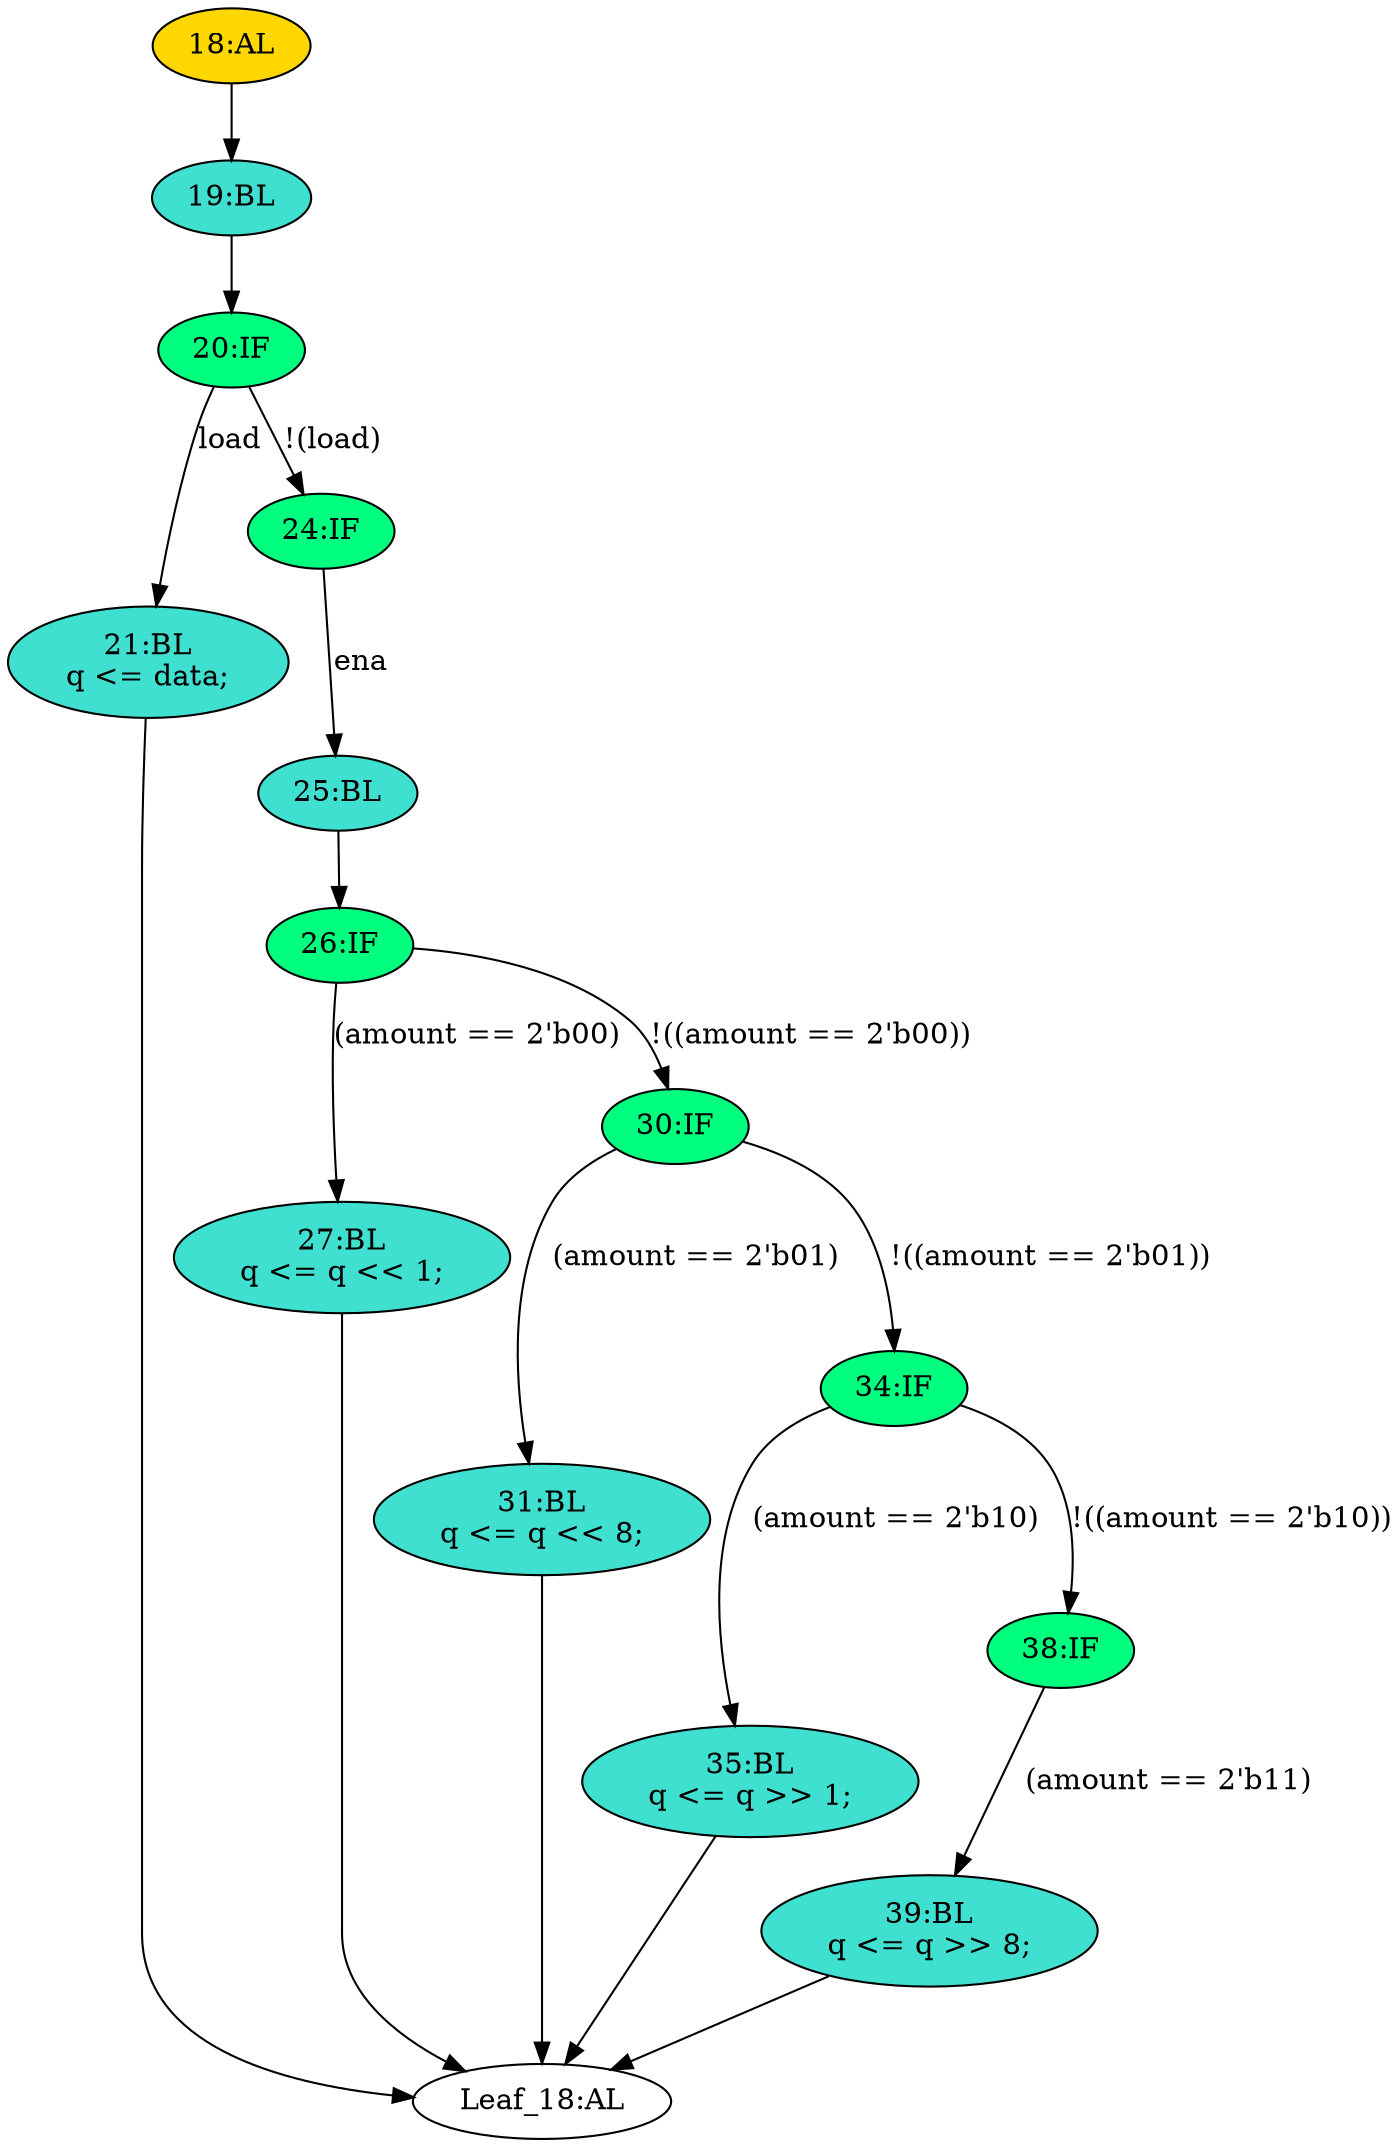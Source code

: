strict digraph "" {
	node [label="\N"];
	"35:BL"	[ast="<pyverilog.vparser.ast.Block object at 0x7f31b5b23d90>",
		fillcolor=turquoise,
		label="35:BL
q <= q >> 1;",
		statements="[<pyverilog.vparser.ast.NonblockingSubstitution object at 0x7f31b5b23ad0>]",
		style=filled,
		typ=Block];
	"Leaf_18:AL"	[def_var="['q']",
		label="Leaf_18:AL"];
	"35:BL" -> "Leaf_18:AL"	[cond="[]",
		lineno=None];
	"19:BL"	[ast="<pyverilog.vparser.ast.Block object at 0x7f31b5b23dd0>",
		fillcolor=turquoise,
		label="19:BL",
		statements="[]",
		style=filled,
		typ=Block];
	"20:IF"	[ast="<pyverilog.vparser.ast.IfStatement object at 0x7f31b5b23e10>",
		fillcolor=springgreen,
		label="20:IF",
		statements="[]",
		style=filled,
		typ=IfStatement];
	"19:BL" -> "20:IF"	[cond="[]",
		lineno=None];
	"21:BL"	[ast="<pyverilog.vparser.ast.Block object at 0x7f31b53f9a90>",
		fillcolor=turquoise,
		label="21:BL
q <= data;",
		statements="[<pyverilog.vparser.ast.NonblockingSubstitution object at 0x7f31b53f9ad0>]",
		style=filled,
		typ=Block];
	"21:BL" -> "Leaf_18:AL"	[cond="[]",
		lineno=None];
	"31:BL"	[ast="<pyverilog.vparser.ast.Block object at 0x7f31b53f9410>",
		fillcolor=turquoise,
		label="31:BL
q <= q << 8;",
		statements="[<pyverilog.vparser.ast.NonblockingSubstitution object at 0x7f31b53f9450>]",
		style=filled,
		typ=Block];
	"31:BL" -> "Leaf_18:AL"	[cond="[]",
		lineno=None];
	"39:BL"	[ast="<pyverilog.vparser.ast.Block object at 0x7f31b53f9090>",
		fillcolor=turquoise,
		label="39:BL
q <= q >> 8;",
		statements="[<pyverilog.vparser.ast.NonblockingSubstitution object at 0x7f31b53f90d0>]",
		style=filled,
		typ=Block];
	"39:BL" -> "Leaf_18:AL"	[cond="[]",
		lineno=None];
	"20:IF" -> "21:BL"	[cond="['load']",
		label=load,
		lineno=20];
	"24:IF"	[ast="<pyverilog.vparser.ast.IfStatement object at 0x7f31b5b23e90>",
		fillcolor=springgreen,
		label="24:IF",
		statements="[]",
		style=filled,
		typ=IfStatement];
	"20:IF" -> "24:IF"	[cond="['load']",
		label="!(load)",
		lineno=20];
	"27:BL"	[ast="<pyverilog.vparser.ast.Block object at 0x7f31b53f9710>",
		fillcolor=turquoise,
		label="27:BL
q <= q << 1;",
		statements="[<pyverilog.vparser.ast.NonblockingSubstitution object at 0x7f31b53f9750>]",
		style=filled,
		typ=Block];
	"27:BL" -> "Leaf_18:AL"	[cond="[]",
		lineno=None];
	"25:BL"	[ast="<pyverilog.vparser.ast.Block object at 0x7f31b5b23f10>",
		fillcolor=turquoise,
		label="25:BL",
		statements="[]",
		style=filled,
		typ=Block];
	"24:IF" -> "25:BL"	[cond="['ena']",
		label=ena,
		lineno=24];
	"26:IF"	[ast="<pyverilog.vparser.ast.IfStatement object at 0x7f31b5b23f50>",
		fillcolor=springgreen,
		label="26:IF",
		statements="[]",
		style=filled,
		typ=IfStatement];
	"26:IF" -> "27:BL"	[cond="['amount']",
		label="(amount == 2'b00)",
		lineno=26];
	"30:IF"	[ast="<pyverilog.vparser.ast.IfStatement object at 0x7f31b5b23f90>",
		fillcolor=springgreen,
		label="30:IF",
		statements="[]",
		style=filled,
		typ=IfStatement];
	"26:IF" -> "30:IF"	[cond="['amount']",
		label="!((amount == 2'b00))",
		lineno=26];
	"18:AL"	[ast="<pyverilog.vparser.ast.Always object at 0x7f31b53f9cd0>",
		clk_sens=True,
		fillcolor=gold,
		label="18:AL",
		sens="['clk']",
		statements="[]",
		style=filled,
		typ=Always,
		use_var="['load', 'ena', 'amount', 'data', 'q']"];
	"18:AL" -> "19:BL"	[cond="[]",
		lineno=None];
	"25:BL" -> "26:IF"	[cond="[]",
		lineno=None];
	"34:IF"	[ast="<pyverilog.vparser.ast.IfStatement object at 0x7f31b5b23fd0>",
		fillcolor=springgreen,
		label="34:IF",
		statements="[]",
		style=filled,
		typ=IfStatement];
	"34:IF" -> "35:BL"	[cond="['amount']",
		label="(amount == 2'b10)",
		lineno=34];
	"38:IF"	[ast="<pyverilog.vparser.ast.IfStatement object at 0x7f31b53f9050>",
		fillcolor=springgreen,
		label="38:IF",
		statements="[]",
		style=filled,
		typ=IfStatement];
	"34:IF" -> "38:IF"	[cond="['amount']",
		label="!((amount == 2'b10))",
		lineno=34];
	"30:IF" -> "31:BL"	[cond="['amount']",
		label="(amount == 2'b01)",
		lineno=30];
	"30:IF" -> "34:IF"	[cond="['amount']",
		label="!((amount == 2'b01))",
		lineno=30];
	"38:IF" -> "39:BL"	[cond="['amount']",
		label="(amount == 2'b11)",
		lineno=38];
}
